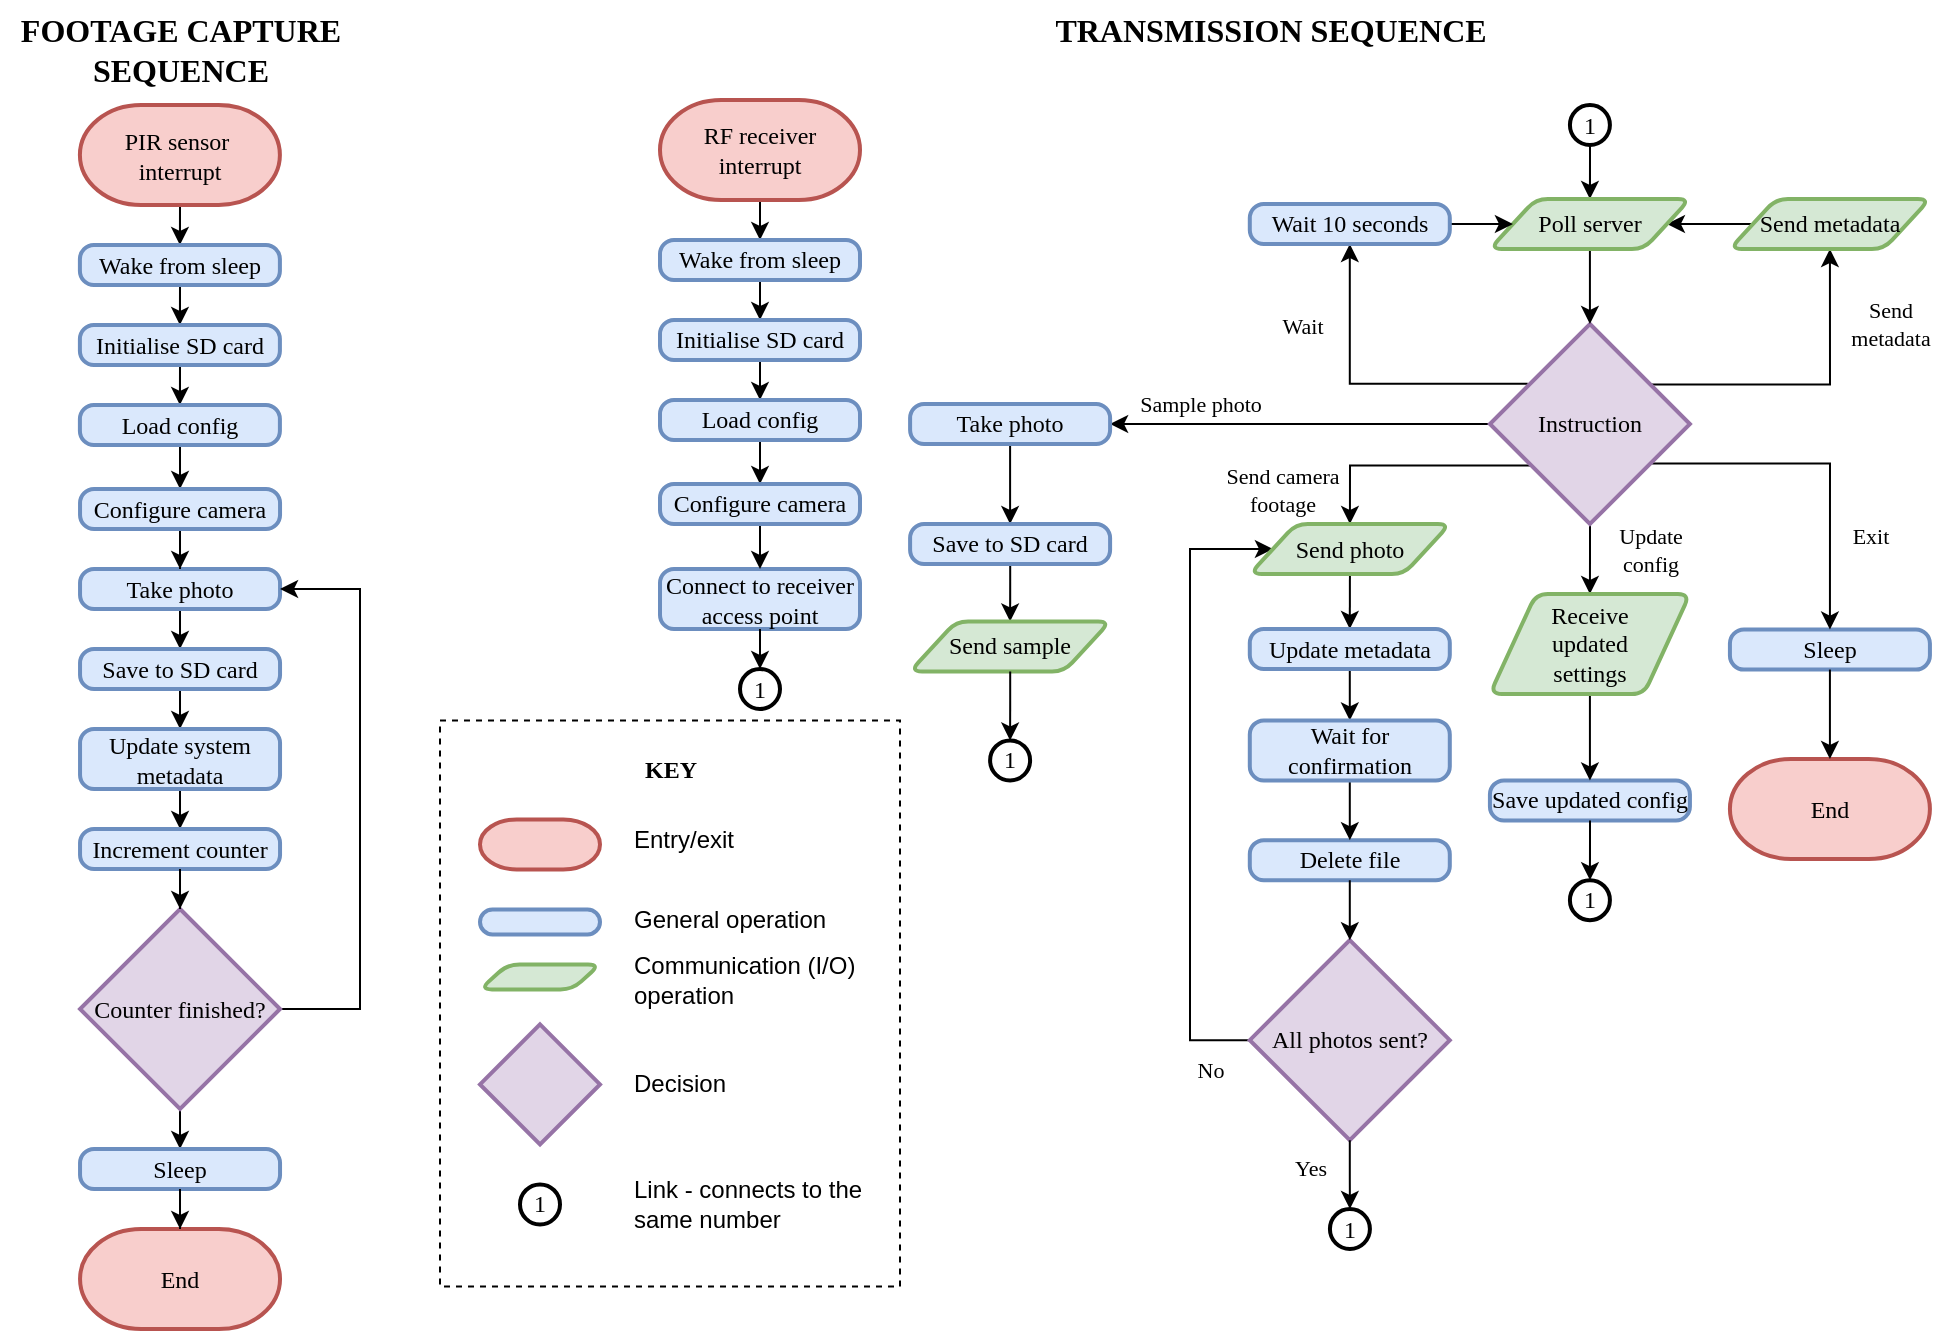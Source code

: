 <mxfile version="24.4.0" type="github">
  <diagram name="Page-1" id="edf60f1a-56cd-e834-aa8a-f176f3a09ee4">
    <mxGraphModel dx="1434" dy="792" grid="1" gridSize="10" guides="1" tooltips="1" connect="1" arrows="1" fold="1" page="1" pageScale="1" pageWidth="1100" pageHeight="850" background="none" math="0" shadow="0">
      <root>
        <mxCell id="0" />
        <mxCell id="1" parent="0" />
        <mxCell id="8wMr0uCC5O4KT8hbaWq0-14" style="edgeStyle=orthogonalEdgeStyle;rounded=0;orthogonalLoop=1;jettySize=auto;html=1;entryX=0.5;entryY=0;entryDx=0;entryDy=0;fontFamily=Times New Roman;" parent="1" source="5ZXFGwmUAfrGcH8a05qJ-14" target="5ZXFGwmUAfrGcH8a05qJ-30" edge="1">
          <mxGeometry relative="1" as="geometry" />
        </mxCell>
        <mxCell id="5ZXFGwmUAfrGcH8a05qJ-14" value="Take photo" style="rounded=1;whiteSpace=wrap;html=1;absoluteArcSize=1;arcSize=14;strokeWidth=2;fillColor=#dae8fc;strokeColor=#6c8ebf;fontFamily=Times New Roman;" parent="1" vertex="1">
          <mxGeometry x="50.02" y="284.5" width="100" height="20" as="geometry" />
        </mxCell>
        <mxCell id="8wMr0uCC5O4KT8hbaWq0-24" style="edgeStyle=orthogonalEdgeStyle;rounded=0;orthogonalLoop=1;jettySize=auto;html=1;entryX=0.5;entryY=0;entryDx=0;entryDy=0;fontFamily=Times New Roman;" parent="1" source="5ZXFGwmUAfrGcH8a05qJ-30" target="5ZXFGwmUAfrGcH8a05qJ-41" edge="1">
          <mxGeometry relative="1" as="geometry" />
        </mxCell>
        <mxCell id="5ZXFGwmUAfrGcH8a05qJ-30" value="Save to SD card" style="rounded=1;whiteSpace=wrap;html=1;absoluteArcSize=1;arcSize=14;strokeWidth=2;fillColor=#dae8fc;strokeColor=#6c8ebf;fontFamily=Times New Roman;" parent="1" vertex="1">
          <mxGeometry x="50.02" y="324.5" width="100" height="20" as="geometry" />
        </mxCell>
        <mxCell id="8wMr0uCC5O4KT8hbaWq0-25" style="edgeStyle=orthogonalEdgeStyle;rounded=0;orthogonalLoop=1;jettySize=auto;html=1;entryX=0.5;entryY=0;entryDx=0;entryDy=0;fontFamily=Times New Roman;" parent="1" source="5ZXFGwmUAfrGcH8a05qJ-41" target="8wMr0uCC5O4KT8hbaWq0-12" edge="1">
          <mxGeometry relative="1" as="geometry" />
        </mxCell>
        <mxCell id="5ZXFGwmUAfrGcH8a05qJ-41" value="Update system metadata" style="rounded=1;whiteSpace=wrap;html=1;absoluteArcSize=1;arcSize=14;strokeWidth=2;fillColor=#dae8fc;strokeColor=#6c8ebf;fontFamily=Times New Roman;" parent="1" vertex="1">
          <mxGeometry x="50.02" y="364.5" width="100" height="30" as="geometry" />
        </mxCell>
        <mxCell id="5ZXFGwmUAfrGcH8a05qJ-48" value="" style="edgeStyle=orthogonalEdgeStyle;rounded=0;orthogonalLoop=1;jettySize=auto;html=1;fontFamily=Times New Roman;entryX=0.5;entryY=0;entryDx=0;entryDy=0;" parent="1" source="5ZXFGwmUAfrGcH8a05qJ-46" target="8wMr0uCC5O4KT8hbaWq0-1" edge="1">
          <mxGeometry relative="1" as="geometry">
            <mxPoint x="99.95" y="117.5" as="targetPoint" />
          </mxGeometry>
        </mxCell>
        <mxCell id="5ZXFGwmUAfrGcH8a05qJ-46" value="&lt;div&gt;PIR sensor&amp;nbsp;&lt;/div&gt;&lt;div&gt;interrupt&lt;/div&gt;" style="strokeWidth=2;html=1;shape=mxgraph.flowchart.terminator;whiteSpace=wrap;fillColor=#f8cecc;strokeColor=#b85450;fontFamily=Times New Roman;" parent="1" vertex="1">
          <mxGeometry x="49.95" y="52.5" width="100" height="50" as="geometry" />
        </mxCell>
        <mxCell id="5ZXFGwmUAfrGcH8a05qJ-47" value="End" style="strokeWidth=2;html=1;shape=mxgraph.flowchart.terminator;whiteSpace=wrap;fillColor=#f8cecc;strokeColor=#b85450;fontFamily=Times New Roman;" parent="1" vertex="1">
          <mxGeometry x="50.02" y="614.5" width="100" height="50" as="geometry" />
        </mxCell>
        <mxCell id="8wMr0uCC5O4KT8hbaWq0-45" style="edgeStyle=orthogonalEdgeStyle;rounded=0;orthogonalLoop=1;jettySize=auto;html=1;entryX=0.5;entryY=0;entryDx=0;entryDy=0;fontFamily=Times New Roman;" parent="1" source="ysdGPth_6hGBKLoIkk0C-1" target="ysdGPth_6hGBKLoIkk0C-3" edge="1">
          <mxGeometry relative="1" as="geometry" />
        </mxCell>
        <mxCell id="ysdGPth_6hGBKLoIkk0C-1" value="RF receiver interrupt" style="strokeWidth=2;html=1;shape=mxgraph.flowchart.terminator;whiteSpace=wrap;fillColor=#f8cecc;strokeColor=#b85450;fontFamily=Times New Roman;" parent="1" vertex="1">
          <mxGeometry x="340" y="50" width="100" height="50" as="geometry" />
        </mxCell>
        <mxCell id="8wMr0uCC5O4KT8hbaWq0-30" style="edgeStyle=orthogonalEdgeStyle;rounded=0;orthogonalLoop=1;jettySize=auto;html=1;entryX=0.5;entryY=0;entryDx=0;entryDy=0;fontFamily=Times New Roman;" parent="1" source="ysdGPth_6hGBKLoIkk0C-3" target="8wMr0uCC5O4KT8hbaWq0-8" edge="1">
          <mxGeometry relative="1" as="geometry" />
        </mxCell>
        <mxCell id="ysdGPth_6hGBKLoIkk0C-3" value="Wake from sleep" style="rounded=1;whiteSpace=wrap;html=1;absoluteArcSize=1;arcSize=14;strokeWidth=2;fillColor=#dae8fc;strokeColor=#6c8ebf;fontFamily=Times New Roman;" parent="1" vertex="1">
          <mxGeometry x="340" y="120" width="100" height="20" as="geometry" />
        </mxCell>
        <mxCell id="ysdGPth_6hGBKLoIkk0C-7" value="Connect to receiver access point" style="rounded=1;whiteSpace=wrap;html=1;absoluteArcSize=1;arcSize=14;strokeWidth=2;fillColor=#dae8fc;strokeColor=#6c8ebf;fontFamily=Times New Roman;" parent="1" vertex="1">
          <mxGeometry x="340" y="284.5" width="100" height="30" as="geometry" />
        </mxCell>
        <mxCell id="ysdGPth_6hGBKLoIkk0C-10" value="End" style="strokeWidth=2;html=1;shape=mxgraph.flowchart.terminator;whiteSpace=wrap;fillColor=#f8cecc;strokeColor=#b85450;fontFamily=Times New Roman;" parent="1" vertex="1">
          <mxGeometry x="874.96" y="379.5" width="100" height="50" as="geometry" />
        </mxCell>
        <mxCell id="ysdGPth_6hGBKLoIkk0C-11" value="Sleep" style="rounded=1;whiteSpace=wrap;html=1;absoluteArcSize=1;arcSize=14;strokeWidth=2;fillColor=#dae8fc;strokeColor=#6c8ebf;fontFamily=Times New Roman;" parent="1" vertex="1">
          <mxGeometry x="874.96" y="314.79" width="100" height="20" as="geometry" />
        </mxCell>
        <mxCell id="ysdGPth_6hGBKLoIkk0C-45" style="edgeStyle=orthogonalEdgeStyle;rounded=0;orthogonalLoop=1;jettySize=auto;html=1;fontFamily=Times New Roman;entryX=1;entryY=0.5;entryDx=0;entryDy=0;exitX=0;exitY=0.5;exitDx=0;exitDy=0;" parent="1" source="8wMr0uCC5O4KT8hbaWq0-49" target="ysdGPth_6hGBKLoIkk0C-105" edge="1">
          <mxGeometry relative="1" as="geometry">
            <mxPoint x="804.99" y="84.5" as="targetPoint" />
            <mxPoint x="874.96" y="112.0" as="sourcePoint" />
          </mxGeometry>
        </mxCell>
        <mxCell id="ysdGPth_6hGBKLoIkk0C-50" style="edgeStyle=orthogonalEdgeStyle;rounded=0;orthogonalLoop=1;jettySize=auto;html=1;exitX=0.189;exitY=0.299;exitDx=0;exitDy=0;exitPerimeter=0;fontFamily=Times New Roman;entryX=0.5;entryY=1;entryDx=0;entryDy=0;" parent="1" source="ysdGPth_6hGBKLoIkk0C-46" target="8wMr0uCC5O4KT8hbaWq0-5" edge="1">
          <mxGeometry relative="1" as="geometry">
            <mxPoint x="604.99" y="154.5" as="targetPoint" />
            <Array as="points">
              <mxPoint x="684.99" y="191.5" />
            </Array>
          </mxGeometry>
        </mxCell>
        <mxCell id="ysdGPth_6hGBKLoIkk0C-52" value="Wait" style="edgeLabel;html=1;align=center;verticalAlign=middle;resizable=0;points=[];fontFamily=Times New Roman;" parent="ysdGPth_6hGBKLoIkk0C-50" vertex="1" connectable="0">
          <mxGeometry x="-0.052" y="1" relative="1" as="geometry">
            <mxPoint x="-38" y="-30" as="offset" />
          </mxGeometry>
        </mxCell>
        <mxCell id="ysdGPth_6hGBKLoIkk0C-59" style="edgeStyle=orthogonalEdgeStyle;rounded=0;orthogonalLoop=1;jettySize=auto;html=1;exitX=0.796;exitY=0.302;exitDx=0;exitDy=0;exitPerimeter=0;fontFamily=Times New Roman;entryX=0.5;entryY=1;entryDx=0;entryDy=0;" parent="1" source="ysdGPth_6hGBKLoIkk0C-46" target="8wMr0uCC5O4KT8hbaWq0-49" edge="1">
          <mxGeometry relative="1" as="geometry">
            <Array as="points">
              <mxPoint x="925" y="192" />
            </Array>
            <mxPoint x="925" y="150" as="targetPoint" />
          </mxGeometry>
        </mxCell>
        <mxCell id="ysdGPth_6hGBKLoIkk0C-60" value="Send&lt;br&gt;metadata" style="edgeLabel;html=1;align=center;verticalAlign=middle;resizable=0;points=[];fontFamily=Times New Roman;" parent="ysdGPth_6hGBKLoIkk0C-59" vertex="1" connectable="0">
          <mxGeometry x="-0.002" y="1" relative="1" as="geometry">
            <mxPoint x="41" y="-29" as="offset" />
          </mxGeometry>
        </mxCell>
        <mxCell id="ysdGPth_6hGBKLoIkk0C-70" style="edgeStyle=orthogonalEdgeStyle;rounded=0;orthogonalLoop=1;jettySize=auto;html=1;exitX=0.775;exitY=0.708;exitDx=0;exitDy=0;exitPerimeter=0;fontFamily=Times New Roman;entryX=0.5;entryY=0;entryDx=0;entryDy=0;" parent="1" source="ysdGPth_6hGBKLoIkk0C-46" target="ysdGPth_6hGBKLoIkk0C-106" edge="1">
          <mxGeometry relative="1" as="geometry">
            <mxPoint x="684.99" y="212.5" as="targetPoint" />
            <Array as="points">
              <mxPoint x="684.99" y="232.5" />
            </Array>
          </mxGeometry>
        </mxCell>
        <mxCell id="ysdGPth_6hGBKLoIkk0C-71" value="Send camera&lt;br&gt;footage" style="edgeLabel;html=1;align=center;verticalAlign=middle;resizable=0;points=[];fontFamily=Times New Roman;" parent="ysdGPth_6hGBKLoIkk0C-70" vertex="1" connectable="0">
          <mxGeometry x="0.41" y="-1" relative="1" as="geometry">
            <mxPoint x="-57" y="13" as="offset" />
          </mxGeometry>
        </mxCell>
        <mxCell id="ysdGPth_6hGBKLoIkk0C-92" style="edgeStyle=orthogonalEdgeStyle;rounded=0;orthogonalLoop=1;jettySize=auto;html=1;entryX=0.5;entryY=0;entryDx=0;entryDy=0;exitX=0.811;exitY=0.698;exitDx=0;exitDy=0;exitPerimeter=0;fontFamily=Times New Roman;" parent="1" source="ysdGPth_6hGBKLoIkk0C-46" target="ysdGPth_6hGBKLoIkk0C-11" edge="1">
          <mxGeometry relative="1" as="geometry">
            <Array as="points">
              <mxPoint x="924.96" y="232" />
            </Array>
          </mxGeometry>
        </mxCell>
        <mxCell id="ysdGPth_6hGBKLoIkk0C-93" value="Exit" style="edgeLabel;html=1;align=center;verticalAlign=middle;resizable=0;points=[];fontFamily=Times New Roman;" parent="ysdGPth_6hGBKLoIkk0C-92" vertex="1" connectable="0">
          <mxGeometry x="0.266" relative="1" as="geometry">
            <mxPoint x="20" y="16" as="offset" />
          </mxGeometry>
        </mxCell>
        <mxCell id="ysdGPth_6hGBKLoIkk0C-108" style="edgeStyle=orthogonalEdgeStyle;rounded=0;orthogonalLoop=1;jettySize=auto;html=1;entryX=0.5;entryY=0;entryDx=0;entryDy=0;fontFamily=Times New Roman;" parent="1" source="ysdGPth_6hGBKLoIkk0C-46" target="ysdGPth_6hGBKLoIkk0C-107" edge="1">
          <mxGeometry relative="1" as="geometry" />
        </mxCell>
        <mxCell id="ysdGPth_6hGBKLoIkk0C-110" value="&lt;div&gt;Update&lt;/div&gt;&lt;div&gt;config&lt;br&gt;&lt;/div&gt;" style="edgeLabel;html=1;align=center;verticalAlign=middle;resizable=0;points=[];fontFamily=Times New Roman;" parent="ysdGPth_6hGBKLoIkk0C-108" vertex="1" connectable="0">
          <mxGeometry x="-0.451" relative="1" as="geometry">
            <mxPoint x="30" as="offset" />
          </mxGeometry>
        </mxCell>
        <mxCell id="8wMr0uCC5O4KT8hbaWq0-41" style="edgeStyle=orthogonalEdgeStyle;rounded=0;orthogonalLoop=1;jettySize=auto;html=1;entryX=1;entryY=0.5;entryDx=0;entryDy=0;fontFamily=Times New Roman;" parent="1" source="ysdGPth_6hGBKLoIkk0C-46" target="8wMr0uCC5O4KT8hbaWq0-35" edge="1">
          <mxGeometry relative="1" as="geometry" />
        </mxCell>
        <mxCell id="8wMr0uCC5O4KT8hbaWq0-48" value="Sample photo" style="edgeLabel;html=1;align=center;verticalAlign=middle;resizable=0;points=[];fontFamily=Times New Roman;" parent="8wMr0uCC5O4KT8hbaWq0-41" vertex="1" connectable="0">
          <mxGeometry x="0.305" y="2" relative="1" as="geometry">
            <mxPoint x="-21" y="-12" as="offset" />
          </mxGeometry>
        </mxCell>
        <mxCell id="ysdGPth_6hGBKLoIkk0C-46" value="Instruction" style="strokeWidth=2;html=1;shape=mxgraph.flowchart.decision;whiteSpace=wrap;fontFamily=Times New Roman;fillColor=#e1d5e7;strokeColor=#9673a6;" parent="1" vertex="1">
          <mxGeometry x="754.96" y="162" width="100" height="100" as="geometry" />
        </mxCell>
        <mxCell id="ysdGPth_6hGBKLoIkk0C-49" value="Save updated config" style="rounded=1;whiteSpace=wrap;html=1;absoluteArcSize=1;arcSize=14;strokeWidth=2;fillColor=#dae8fc;strokeColor=#6c8ebf;fontFamily=Times New Roman;" parent="1" vertex="1">
          <mxGeometry x="754.96" y="390.21" width="100" height="20" as="geometry" />
        </mxCell>
        <mxCell id="ysdGPth_6hGBKLoIkk0C-58" style="edgeStyle=orthogonalEdgeStyle;rounded=0;orthogonalLoop=1;jettySize=auto;html=1;entryX=0.5;entryY=0;entryDx=0;entryDy=0;entryPerimeter=0;fontFamily=Times New Roman;exitX=0.5;exitY=1;exitDx=0;exitDy=0;" parent="1" source="ysdGPth_6hGBKLoIkk0C-105" target="ysdGPth_6hGBKLoIkk0C-46" edge="1">
          <mxGeometry relative="1" as="geometry">
            <mxPoint x="804.99" y="139.5" as="sourcePoint" />
          </mxGeometry>
        </mxCell>
        <mxCell id="ysdGPth_6hGBKLoIkk0C-67" style="edgeStyle=orthogonalEdgeStyle;rounded=0;orthogonalLoop=1;jettySize=auto;html=1;entryX=0.5;entryY=0;entryDx=0;entryDy=0;fontFamily=Times New Roman;exitX=0.5;exitY=1;exitDx=0;exitDy=0;" parent="1" source="ysdGPth_6hGBKLoIkk0C-106" target="ysdGPth_6hGBKLoIkk0C-63" edge="1">
          <mxGeometry relative="1" as="geometry">
            <mxPoint x="724.99" y="294.5" as="sourcePoint" />
          </mxGeometry>
        </mxCell>
        <mxCell id="ysdGPth_6hGBKLoIkk0C-65" style="edgeStyle=orthogonalEdgeStyle;rounded=0;orthogonalLoop=1;jettySize=auto;html=1;exitX=0;exitY=0.5;exitDx=0;exitDy=0;exitPerimeter=0;fontFamily=Times New Roman;entryX=0;entryY=0.5;entryDx=0;entryDy=0;" parent="1" source="ysdGPth_6hGBKLoIkk0C-62" target="ysdGPth_6hGBKLoIkk0C-106" edge="1">
          <mxGeometry relative="1" as="geometry">
            <mxPoint x="614.99" y="274.5" as="targetPoint" />
            <Array as="points">
              <mxPoint x="604.99" y="520.5" />
              <mxPoint x="604.99" y="274.5" />
            </Array>
          </mxGeometry>
        </mxCell>
        <mxCell id="ysdGPth_6hGBKLoIkk0C-66" value="No" style="edgeLabel;html=1;align=center;verticalAlign=middle;resizable=0;points=[];fontFamily=Times New Roman;" parent="ysdGPth_6hGBKLoIkk0C-65" vertex="1" connectable="0">
          <mxGeometry x="-0.428" y="-3" relative="1" as="geometry">
            <mxPoint x="7" y="75" as="offset" />
          </mxGeometry>
        </mxCell>
        <mxCell id="ysdGPth_6hGBKLoIkk0C-62" value="All photos sent?" style="strokeWidth=2;html=1;shape=mxgraph.flowchart.decision;whiteSpace=wrap;fontFamily=Times New Roman;fillColor=#e1d5e7;strokeColor=#9673a6;" parent="1" vertex="1">
          <mxGeometry x="634.9" y="470.07" width="100" height="100" as="geometry" />
        </mxCell>
        <mxCell id="ysdGPth_6hGBKLoIkk0C-84" style="edgeStyle=orthogonalEdgeStyle;rounded=0;orthogonalLoop=1;jettySize=auto;html=1;entryX=0.5;entryY=0;entryDx=0;entryDy=0;fontFamily=Times New Roman;" parent="1" source="ysdGPth_6hGBKLoIkk0C-63" target="ysdGPth_6hGBKLoIkk0C-83" edge="1">
          <mxGeometry relative="1" as="geometry" />
        </mxCell>
        <mxCell id="ysdGPth_6hGBKLoIkk0C-63" value="Update metadata" style="rounded=1;whiteSpace=wrap;html=1;absoluteArcSize=1;arcSize=14;strokeWidth=2;fillColor=#dae8fc;strokeColor=#6c8ebf;fontFamily=Times New Roman;" parent="1" vertex="1">
          <mxGeometry x="634.9" y="314.5" width="100" height="20" as="geometry" />
        </mxCell>
        <mxCell id="ysdGPth_6hGBKLoIkk0C-64" value="Delete file" style="rounded=1;whiteSpace=wrap;html=1;absoluteArcSize=1;arcSize=14;strokeWidth=2;fillColor=#dae8fc;strokeColor=#6c8ebf;fontFamily=Times New Roman;" parent="1" vertex="1">
          <mxGeometry x="634.9" y="420.07" width="100" height="20" as="geometry" />
        </mxCell>
        <mxCell id="ysdGPth_6hGBKLoIkk0C-69" style="edgeStyle=orthogonalEdgeStyle;rounded=0;orthogonalLoop=1;jettySize=auto;html=1;entryX=0.5;entryY=0;entryDx=0;entryDy=0;entryPerimeter=0;fontFamily=Times New Roman;" parent="1" source="ysdGPth_6hGBKLoIkk0C-64" target="ysdGPth_6hGBKLoIkk0C-62" edge="1">
          <mxGeometry relative="1" as="geometry" />
        </mxCell>
        <mxCell id="ysdGPth_6hGBKLoIkk0C-74" value="1" style="strokeWidth=2;html=1;shape=mxgraph.flowchart.start_2;whiteSpace=wrap;fontFamily=Times New Roman;" parent="1" vertex="1">
          <mxGeometry x="674.96" y="604.5" width="20" height="20" as="geometry" />
        </mxCell>
        <mxCell id="ysdGPth_6hGBKLoIkk0C-81" style="edgeStyle=orthogonalEdgeStyle;rounded=0;orthogonalLoop=1;jettySize=auto;html=1;entryX=0.5;entryY=0;entryDx=0;entryDy=0;entryPerimeter=0;fontFamily=Times New Roman;" parent="1" source="ysdGPth_6hGBKLoIkk0C-62" target="ysdGPth_6hGBKLoIkk0C-74" edge="1">
          <mxGeometry relative="1" as="geometry" />
        </mxCell>
        <mxCell id="ysdGPth_6hGBKLoIkk0C-86" value="Yes" style="edgeLabel;html=1;align=center;verticalAlign=middle;resizable=0;points=[];fontFamily=Times New Roman;" parent="ysdGPth_6hGBKLoIkk0C-81" vertex="1" connectable="0">
          <mxGeometry x="-0.335" relative="1" as="geometry">
            <mxPoint x="-20" y="2" as="offset" />
          </mxGeometry>
        </mxCell>
        <mxCell id="ysdGPth_6hGBKLoIkk0C-85" style="edgeStyle=orthogonalEdgeStyle;rounded=0;orthogonalLoop=1;jettySize=auto;html=1;entryX=0.5;entryY=0;entryDx=0;entryDy=0;fontFamily=Times New Roman;" parent="1" source="ysdGPth_6hGBKLoIkk0C-83" target="ysdGPth_6hGBKLoIkk0C-64" edge="1">
          <mxGeometry relative="1" as="geometry" />
        </mxCell>
        <mxCell id="ysdGPth_6hGBKLoIkk0C-83" value="Wait for confirmation" style="rounded=1;whiteSpace=wrap;html=1;absoluteArcSize=1;arcSize=14;strokeWidth=2;fillColor=#dae8fc;strokeColor=#6c8ebf;fontFamily=Times New Roman;" parent="1" vertex="1">
          <mxGeometry x="634.9" y="360.21" width="100" height="30" as="geometry" />
        </mxCell>
        <mxCell id="ysdGPth_6hGBKLoIkk0C-87" value="1" style="strokeWidth=2;html=1;shape=mxgraph.flowchart.start_2;whiteSpace=wrap;fontFamily=Times New Roman;" parent="1" vertex="1">
          <mxGeometry x="794.96" y="440.07" width="20" height="20" as="geometry" />
        </mxCell>
        <mxCell id="ysdGPth_6hGBKLoIkk0C-88" style="edgeStyle=orthogonalEdgeStyle;rounded=0;orthogonalLoop=1;jettySize=auto;html=1;entryX=0.5;entryY=0;entryDx=0;entryDy=0;entryPerimeter=0;fontFamily=Times New Roman;" parent="1" source="ysdGPth_6hGBKLoIkk0C-49" target="ysdGPth_6hGBKLoIkk0C-87" edge="1">
          <mxGeometry relative="1" as="geometry" />
        </mxCell>
        <mxCell id="8wMr0uCC5O4KT8hbaWq0-40" style="edgeStyle=orthogonalEdgeStyle;rounded=0;orthogonalLoop=1;jettySize=auto;html=1;entryX=0.5;entryY=0;entryDx=0;entryDy=0;fontFamily=Times New Roman;" parent="1" source="ysdGPth_6hGBKLoIkk0C-97" target="ysdGPth_6hGBKLoIkk0C-105" edge="1">
          <mxGeometry relative="1" as="geometry" />
        </mxCell>
        <mxCell id="ysdGPth_6hGBKLoIkk0C-97" value="1" style="strokeWidth=2;html=1;shape=mxgraph.flowchart.start_2;whiteSpace=wrap;fontFamily=Times New Roman;" parent="1" vertex="1">
          <mxGeometry x="794.96" y="52.5" width="20" height="20" as="geometry" />
        </mxCell>
        <mxCell id="ysdGPth_6hGBKLoIkk0C-100" style="edgeStyle=orthogonalEdgeStyle;rounded=0;orthogonalLoop=1;jettySize=auto;html=1;entryX=0.5;entryY=0;entryDx=0;entryDy=0;entryPerimeter=0;fontFamily=Times New Roman;" parent="1" source="ysdGPth_6hGBKLoIkk0C-11" target="ysdGPth_6hGBKLoIkk0C-10" edge="1">
          <mxGeometry relative="1" as="geometry" />
        </mxCell>
        <mxCell id="ysdGPth_6hGBKLoIkk0C-103" value="&lt;font style=&quot;font-size: 16px;&quot;&gt;&lt;b&gt;FOOTAGE CAPTURE&lt;br&gt;SEQUENCE&lt;/b&gt;&lt;/font&gt;" style="text;html=1;align=center;verticalAlign=middle;resizable=0;points=[];autosize=1;strokeColor=none;fillColor=none;fontFamily=Times New Roman;" parent="1" vertex="1">
          <mxGeometry x="10" width="180" height="50" as="geometry" />
        </mxCell>
        <mxCell id="ysdGPth_6hGBKLoIkk0C-104" value="&lt;font style=&quot;font-size: 16px;&quot;&gt;&lt;b&gt;TRANSMISSION SEQUENCE&lt;/b&gt;&lt;/font&gt;&lt;font style=&quot;font-size: 16px;&quot;&gt;&lt;b&gt;&lt;br&gt;&lt;/b&gt;&lt;/font&gt;" style="text;html=1;align=center;verticalAlign=middle;resizable=0;points=[];autosize=1;strokeColor=none;fillColor=none;fontFamily=Times New Roman;" parent="1" vertex="1">
          <mxGeometry x="525.05" width="240" height="30" as="geometry" />
        </mxCell>
        <mxCell id="ysdGPth_6hGBKLoIkk0C-105" value="&lt;div&gt;Poll server&lt;br&gt;&lt;/div&gt;" style="shape=parallelogram;html=1;strokeWidth=2;perimeter=parallelogramPerimeter;whiteSpace=wrap;rounded=1;arcSize=12;size=0.23;fillColor=#d5e8d4;strokeColor=#82b366;fontFamily=Times New Roman;" parent="1" vertex="1">
          <mxGeometry x="754.96" y="99.5" width="100" height="25" as="geometry" />
        </mxCell>
        <mxCell id="ysdGPth_6hGBKLoIkk0C-106" value="Send photo" style="shape=parallelogram;html=1;strokeWidth=2;perimeter=parallelogramPerimeter;whiteSpace=wrap;rounded=1;arcSize=12;size=0.23;fillColor=#d5e8d4;strokeColor=#82b366;fontFamily=Times New Roman;" parent="1" vertex="1">
          <mxGeometry x="634.96" y="262" width="100" height="25" as="geometry" />
        </mxCell>
        <mxCell id="8wMr0uCC5O4KT8hbaWq0-3" style="edgeStyle=orthogonalEdgeStyle;rounded=0;orthogonalLoop=1;jettySize=auto;html=1;entryX=0.5;entryY=0;entryDx=0;entryDy=0;fontFamily=Times New Roman;" parent="1" source="ysdGPth_6hGBKLoIkk0C-107" target="ysdGPth_6hGBKLoIkk0C-49" edge="1">
          <mxGeometry relative="1" as="geometry" />
        </mxCell>
        <mxCell id="ysdGPth_6hGBKLoIkk0C-107" value="&lt;div&gt;Receive &lt;br&gt;&lt;/div&gt;&lt;div&gt;updated&lt;/div&gt;&lt;div&gt;settings&lt;br&gt;&lt;/div&gt;" style="shape=parallelogram;html=1;strokeWidth=2;perimeter=parallelogramPerimeter;whiteSpace=wrap;rounded=1;arcSize=12;size=0.23;fillColor=#d5e8d4;strokeColor=#82b366;fontFamily=Times New Roman;" parent="1" vertex="1">
          <mxGeometry x="754.96" y="297" width="100" height="50" as="geometry" />
        </mxCell>
        <mxCell id="8wMr0uCC5O4KT8hbaWq0-19" style="edgeStyle=orthogonalEdgeStyle;rounded=0;orthogonalLoop=1;jettySize=auto;html=1;entryX=0.5;entryY=0;entryDx=0;entryDy=0;fontFamily=Times New Roman;" parent="1" source="8wMr0uCC5O4KT8hbaWq0-1" target="8wMr0uCC5O4KT8hbaWq0-2" edge="1">
          <mxGeometry relative="1" as="geometry" />
        </mxCell>
        <mxCell id="8wMr0uCC5O4KT8hbaWq0-1" value="Wake from sleep" style="rounded=1;whiteSpace=wrap;html=1;absoluteArcSize=1;arcSize=14;strokeWidth=2;fillColor=#dae8fc;strokeColor=#6c8ebf;fontFamily=Times New Roman;" parent="1" vertex="1">
          <mxGeometry x="49.95" y="122.5" width="100" height="20" as="geometry" />
        </mxCell>
        <mxCell id="8wMr0uCC5O4KT8hbaWq0-20" style="edgeStyle=orthogonalEdgeStyle;rounded=0;orthogonalLoop=1;jettySize=auto;html=1;entryX=0.5;entryY=0;entryDx=0;entryDy=0;fontFamily=Times New Roman;" parent="1" source="8wMr0uCC5O4KT8hbaWq0-2" target="8wMr0uCC5O4KT8hbaWq0-13" edge="1">
          <mxGeometry relative="1" as="geometry" />
        </mxCell>
        <mxCell id="8wMr0uCC5O4KT8hbaWq0-2" value="Initialise SD card" style="rounded=1;whiteSpace=wrap;html=1;absoluteArcSize=1;arcSize=14;strokeWidth=2;fillColor=#dae8fc;strokeColor=#6c8ebf;fontFamily=Times New Roman;" parent="1" vertex="1">
          <mxGeometry x="49.95" y="162.5" width="100" height="20" as="geometry" />
        </mxCell>
        <mxCell id="8wMr0uCC5O4KT8hbaWq0-7" style="edgeStyle=orthogonalEdgeStyle;rounded=0;orthogonalLoop=1;jettySize=auto;html=1;entryX=0;entryY=0.5;entryDx=0;entryDy=0;fontFamily=Times New Roman;" parent="1" source="8wMr0uCC5O4KT8hbaWq0-5" target="ysdGPth_6hGBKLoIkk0C-105" edge="1">
          <mxGeometry relative="1" as="geometry" />
        </mxCell>
        <mxCell id="8wMr0uCC5O4KT8hbaWq0-5" value="Wait 10 seconds" style="rounded=1;whiteSpace=wrap;html=1;absoluteArcSize=1;arcSize=14;strokeWidth=2;fillColor=#dae8fc;strokeColor=#6c8ebf;fontFamily=Times New Roman;" parent="1" vertex="1">
          <mxGeometry x="634.9" y="102.0" width="100" height="20" as="geometry" />
        </mxCell>
        <mxCell id="8wMr0uCC5O4KT8hbaWq0-31" style="edgeStyle=orthogonalEdgeStyle;rounded=0;orthogonalLoop=1;jettySize=auto;html=1;entryX=0.5;entryY=0;entryDx=0;entryDy=0;fontFamily=Times New Roman;" parent="1" source="8wMr0uCC5O4KT8hbaWq0-8" target="8wMr0uCC5O4KT8hbaWq0-10" edge="1">
          <mxGeometry relative="1" as="geometry" />
        </mxCell>
        <mxCell id="8wMr0uCC5O4KT8hbaWq0-8" value="Initialise SD card" style="rounded=1;whiteSpace=wrap;html=1;absoluteArcSize=1;arcSize=14;strokeWidth=2;fillColor=#dae8fc;strokeColor=#6c8ebf;fontFamily=Times New Roman;" parent="1" vertex="1">
          <mxGeometry x="340" y="160" width="100" height="20" as="geometry" />
        </mxCell>
        <mxCell id="8wMr0uCC5O4KT8hbaWq0-68" style="edgeStyle=orthogonalEdgeStyle;rounded=0;orthogonalLoop=1;jettySize=auto;html=1;entryX=0.5;entryY=0;entryDx=0;entryDy=0;" parent="1" source="8wMr0uCC5O4KT8hbaWq0-10" target="8wMr0uCC5O4KT8hbaWq0-67" edge="1">
          <mxGeometry relative="1" as="geometry" />
        </mxCell>
        <mxCell id="8wMr0uCC5O4KT8hbaWq0-10" value="Load config" style="rounded=1;whiteSpace=wrap;html=1;absoluteArcSize=1;arcSize=14;strokeWidth=2;fillColor=#dae8fc;strokeColor=#6c8ebf;fontFamily=Times New Roman;" parent="1" vertex="1">
          <mxGeometry x="340" y="200" width="100" height="20" as="geometry" />
        </mxCell>
        <mxCell id="8wMr0uCC5O4KT8hbaWq0-18" style="edgeStyle=orthogonalEdgeStyle;rounded=0;orthogonalLoop=1;jettySize=auto;html=1;entryX=1;entryY=0.5;entryDx=0;entryDy=0;fontFamily=Times New Roman;" parent="1" source="8wMr0uCC5O4KT8hbaWq0-11" target="5ZXFGwmUAfrGcH8a05qJ-14" edge="1">
          <mxGeometry relative="1" as="geometry">
            <Array as="points">
              <mxPoint x="190.02" y="504.5" />
              <mxPoint x="190.02" y="294.5" />
            </Array>
          </mxGeometry>
        </mxCell>
        <mxCell id="8wMr0uCC5O4KT8hbaWq0-27" style="edgeStyle=orthogonalEdgeStyle;rounded=0;orthogonalLoop=1;jettySize=auto;html=1;entryX=0.5;entryY=0;entryDx=0;entryDy=0;fontFamily=Times New Roman;" parent="1" source="8wMr0uCC5O4KT8hbaWq0-11" target="8wMr0uCC5O4KT8hbaWq0-26" edge="1">
          <mxGeometry relative="1" as="geometry" />
        </mxCell>
        <mxCell id="8wMr0uCC5O4KT8hbaWq0-11" value="Counter finished?" style="strokeWidth=2;html=1;shape=mxgraph.flowchart.decision;whiteSpace=wrap;fontFamily=Times New Roman;fillColor=#e1d5e7;strokeColor=#9673a6;" parent="1" vertex="1">
          <mxGeometry x="50.02" y="454.5" width="100" height="100" as="geometry" />
        </mxCell>
        <mxCell id="8wMr0uCC5O4KT8hbaWq0-12" value="Increment counter" style="rounded=1;whiteSpace=wrap;html=1;absoluteArcSize=1;arcSize=14;strokeWidth=2;fillColor=#dae8fc;strokeColor=#6c8ebf;fontFamily=Times New Roman;" parent="1" vertex="1">
          <mxGeometry x="50.02" y="414.5" width="100" height="20" as="geometry" />
        </mxCell>
        <mxCell id="8wMr0uCC5O4KT8hbaWq0-65" style="edgeStyle=orthogonalEdgeStyle;rounded=0;orthogonalLoop=1;jettySize=auto;html=1;entryX=0.5;entryY=0;entryDx=0;entryDy=0;" parent="1" source="8wMr0uCC5O4KT8hbaWq0-13" target="8wMr0uCC5O4KT8hbaWq0-64" edge="1">
          <mxGeometry relative="1" as="geometry" />
        </mxCell>
        <mxCell id="8wMr0uCC5O4KT8hbaWq0-13" value="Load config" style="rounded=1;whiteSpace=wrap;html=1;absoluteArcSize=1;arcSize=14;strokeWidth=2;fillColor=#dae8fc;strokeColor=#6c8ebf;fontFamily=Times New Roman;" parent="1" vertex="1">
          <mxGeometry x="49.95" y="202.5" width="100" height="20" as="geometry" />
        </mxCell>
        <mxCell id="8wMr0uCC5O4KT8hbaWq0-16" style="edgeStyle=orthogonalEdgeStyle;rounded=0;orthogonalLoop=1;jettySize=auto;html=1;entryX=0.5;entryY=0;entryDx=0;entryDy=0;entryPerimeter=0;fontFamily=Times New Roman;" parent="1" source="8wMr0uCC5O4KT8hbaWq0-12" target="8wMr0uCC5O4KT8hbaWq0-11" edge="1">
          <mxGeometry relative="1" as="geometry" />
        </mxCell>
        <mxCell id="8wMr0uCC5O4KT8hbaWq0-26" value="Sleep" style="rounded=1;whiteSpace=wrap;html=1;absoluteArcSize=1;arcSize=14;strokeWidth=2;fillColor=#dae8fc;strokeColor=#6c8ebf;fontFamily=Times New Roman;" parent="1" vertex="1">
          <mxGeometry x="50.02" y="574.5" width="100" height="20" as="geometry" />
        </mxCell>
        <mxCell id="8wMr0uCC5O4KT8hbaWq0-28" style="edgeStyle=orthogonalEdgeStyle;rounded=0;orthogonalLoop=1;jettySize=auto;html=1;entryX=0.5;entryY=0;entryDx=0;entryDy=0;entryPerimeter=0;fontFamily=Times New Roman;" parent="1" source="8wMr0uCC5O4KT8hbaWq0-26" target="5ZXFGwmUAfrGcH8a05qJ-47" edge="1">
          <mxGeometry relative="1" as="geometry" />
        </mxCell>
        <mxCell id="8wMr0uCC5O4KT8hbaWq0-42" style="edgeStyle=orthogonalEdgeStyle;rounded=0;orthogonalLoop=1;jettySize=auto;html=1;entryX=0.5;entryY=0;entryDx=0;entryDy=0;fontFamily=Times New Roman;" parent="1" source="8wMr0uCC5O4KT8hbaWq0-35" target="8wMr0uCC5O4KT8hbaWq0-36" edge="1">
          <mxGeometry relative="1" as="geometry" />
        </mxCell>
        <mxCell id="8wMr0uCC5O4KT8hbaWq0-35" value="Take photo" style="rounded=1;whiteSpace=wrap;html=1;absoluteArcSize=1;arcSize=14;strokeWidth=2;fillColor=#dae8fc;strokeColor=#6c8ebf;fontFamily=Times New Roman;" parent="1" vertex="1">
          <mxGeometry x="465.05" y="202" width="100" height="20" as="geometry" />
        </mxCell>
        <mxCell id="8wMr0uCC5O4KT8hbaWq0-43" style="edgeStyle=orthogonalEdgeStyle;rounded=0;orthogonalLoop=1;jettySize=auto;html=1;entryX=0.5;entryY=0;entryDx=0;entryDy=0;fontFamily=Times New Roman;" parent="1" source="8wMr0uCC5O4KT8hbaWq0-36" target="8wMr0uCC5O4KT8hbaWq0-37" edge="1">
          <mxGeometry relative="1" as="geometry" />
        </mxCell>
        <mxCell id="8wMr0uCC5O4KT8hbaWq0-36" value="Save to SD card" style="rounded=1;whiteSpace=wrap;html=1;absoluteArcSize=1;arcSize=14;strokeWidth=2;fillColor=#dae8fc;strokeColor=#6c8ebf;fontFamily=Times New Roman;" parent="1" vertex="1">
          <mxGeometry x="465.05" y="262" width="100" height="20" as="geometry" />
        </mxCell>
        <mxCell id="8wMr0uCC5O4KT8hbaWq0-37" value="Send sample" style="shape=parallelogram;html=1;strokeWidth=2;perimeter=parallelogramPerimeter;whiteSpace=wrap;rounded=1;arcSize=12;size=0.23;fillColor=#d5e8d4;strokeColor=#82b366;fontFamily=Times New Roman;" parent="1" vertex="1">
          <mxGeometry x="465.05" y="310.75" width="100" height="25" as="geometry" />
        </mxCell>
        <mxCell id="8wMr0uCC5O4KT8hbaWq0-38" value="1" style="strokeWidth=2;html=1;shape=mxgraph.flowchart.start_2;whiteSpace=wrap;fontFamily=Times New Roman;" parent="1" vertex="1">
          <mxGeometry x="505.05" y="370.21" width="20" height="20" as="geometry" />
        </mxCell>
        <mxCell id="8wMr0uCC5O4KT8hbaWq0-44" style="edgeStyle=orthogonalEdgeStyle;rounded=0;orthogonalLoop=1;jettySize=auto;html=1;entryX=0.5;entryY=0;entryDx=0;entryDy=0;entryPerimeter=0;fontFamily=Times New Roman;" parent="1" source="8wMr0uCC5O4KT8hbaWq0-37" target="8wMr0uCC5O4KT8hbaWq0-38" edge="1">
          <mxGeometry relative="1" as="geometry" />
        </mxCell>
        <mxCell id="8wMr0uCC5O4KT8hbaWq0-46" value="1" style="strokeWidth=2;html=1;shape=mxgraph.flowchart.start_2;whiteSpace=wrap;fontFamily=Times New Roman;" parent="1" vertex="1">
          <mxGeometry x="380.0" y="334.5" width="20" height="20" as="geometry" />
        </mxCell>
        <mxCell id="8wMr0uCC5O4KT8hbaWq0-49" value="Send metadata" style="shape=parallelogram;html=1;strokeWidth=2;perimeter=parallelogramPerimeter;whiteSpace=wrap;rounded=1;arcSize=12;size=0.23;fillColor=#d5e8d4;strokeColor=#82b366;fontFamily=Times New Roman;" parent="1" vertex="1">
          <mxGeometry x="874.96" y="99.5" width="100" height="25" as="geometry" />
        </mxCell>
        <mxCell id="8wMr0uCC5O4KT8hbaWq0-63" value="" style="group" parent="1" vertex="1" connectable="0">
          <mxGeometry x="230" y="360.21" width="230" height="283.0" as="geometry" />
        </mxCell>
        <mxCell id="8wMr0uCC5O4KT8hbaWq0-60" value="" style="rounded=0;whiteSpace=wrap;html=1;dashed=1;" parent="8wMr0uCC5O4KT8hbaWq0-63" vertex="1">
          <mxGeometry width="230" height="283" as="geometry" />
        </mxCell>
        <mxCell id="8wMr0uCC5O4KT8hbaWq0-51" value="&lt;b&gt;KEY&lt;/b&gt;" style="text;html=1;align=center;verticalAlign=middle;resizable=0;points=[];autosize=1;strokeColor=none;fillColor=none;fontFamily=Times New Roman;" parent="8wMr0uCC5O4KT8hbaWq0-63" vertex="1">
          <mxGeometry x="90.0" y="9.5" width="50" height="30" as="geometry" />
        </mxCell>
        <mxCell id="8wMr0uCC5O4KT8hbaWq0-52" value="" style="strokeWidth=2;html=1;shape=mxgraph.flowchart.terminator;whiteSpace=wrap;fillColor=#f8cecc;strokeColor=#b85450;fontFamily=Times New Roman;" parent="8wMr0uCC5O4KT8hbaWq0-63" vertex="1">
          <mxGeometry x="20" y="49.5" width="60" height="25" as="geometry" />
        </mxCell>
        <mxCell id="8wMr0uCC5O4KT8hbaWq0-53" value="" style="rounded=1;whiteSpace=wrap;html=1;absoluteArcSize=1;arcSize=14;strokeWidth=2;fillColor=#dae8fc;strokeColor=#6c8ebf;fontFamily=Times New Roman;" parent="8wMr0uCC5O4KT8hbaWq0-63" vertex="1">
          <mxGeometry x="20" y="94.5" width="60" height="12.5" as="geometry" />
        </mxCell>
        <mxCell id="8wMr0uCC5O4KT8hbaWq0-54" value="" style="shape=parallelogram;html=1;strokeWidth=2;perimeter=parallelogramPerimeter;whiteSpace=wrap;rounded=1;arcSize=12;size=0.23;fillColor=#d5e8d4;strokeColor=#82b366;fontFamily=Times New Roman;" parent="8wMr0uCC5O4KT8hbaWq0-63" vertex="1">
          <mxGeometry x="20" y="122" width="60" height="12.5" as="geometry" />
        </mxCell>
        <mxCell id="8wMr0uCC5O4KT8hbaWq0-55" value="" style="strokeWidth=2;html=1;shape=mxgraph.flowchart.decision;whiteSpace=wrap;fontFamily=Times New Roman;fillColor=#e1d5e7;strokeColor=#9673a6;" parent="8wMr0uCC5O4KT8hbaWq0-63" vertex="1">
          <mxGeometry x="20" y="152.0" width="60" height="60" as="geometry" />
        </mxCell>
        <mxCell id="8wMr0uCC5O4KT8hbaWq0-56" value="Entry/exit" style="text;html=1;align=left;verticalAlign=middle;whiteSpace=wrap;rounded=0;" parent="8wMr0uCC5O4KT8hbaWq0-63" vertex="1">
          <mxGeometry x="95" y="44.5" width="60" height="30" as="geometry" />
        </mxCell>
        <mxCell id="8wMr0uCC5O4KT8hbaWq0-57" value="General operation" style="text;html=1;align=left;verticalAlign=middle;whiteSpace=wrap;rounded=0;" parent="8wMr0uCC5O4KT8hbaWq0-63" vertex="1">
          <mxGeometry x="95" y="84.5" width="110" height="30" as="geometry" />
        </mxCell>
        <mxCell id="8wMr0uCC5O4KT8hbaWq0-58" value="Communication (I/O) operation" style="text;html=1;align=left;verticalAlign=middle;whiteSpace=wrap;rounded=0;" parent="8wMr0uCC5O4KT8hbaWq0-63" vertex="1">
          <mxGeometry x="95" y="114.5" width="130" height="30" as="geometry" />
        </mxCell>
        <mxCell id="8wMr0uCC5O4KT8hbaWq0-59" value="Decision" style="text;html=1;align=left;verticalAlign=middle;whiteSpace=wrap;rounded=0;" parent="8wMr0uCC5O4KT8hbaWq0-63" vertex="1">
          <mxGeometry x="95" y="166.5" width="130" height="30" as="geometry" />
        </mxCell>
        <mxCell id="8wMr0uCC5O4KT8hbaWq0-61" value="1" style="strokeWidth=2;html=1;shape=mxgraph.flowchart.start_2;whiteSpace=wrap;fontFamily=Times New Roman;" parent="8wMr0uCC5O4KT8hbaWq0-63" vertex="1">
          <mxGeometry x="40.0" y="232.0" width="20" height="20" as="geometry" />
        </mxCell>
        <mxCell id="8wMr0uCC5O4KT8hbaWq0-62" value="Link - connects to the same number" style="text;html=1;align=left;verticalAlign=middle;whiteSpace=wrap;rounded=0;" parent="8wMr0uCC5O4KT8hbaWq0-63" vertex="1">
          <mxGeometry x="95" y="227.0" width="130" height="30" as="geometry" />
        </mxCell>
        <mxCell id="8wMr0uCC5O4KT8hbaWq0-66" style="edgeStyle=orthogonalEdgeStyle;rounded=0;orthogonalLoop=1;jettySize=auto;html=1;entryX=0.5;entryY=0;entryDx=0;entryDy=0;" parent="1" source="8wMr0uCC5O4KT8hbaWq0-64" target="5ZXFGwmUAfrGcH8a05qJ-14" edge="1">
          <mxGeometry relative="1" as="geometry" />
        </mxCell>
        <mxCell id="8wMr0uCC5O4KT8hbaWq0-64" value="Configure camera" style="rounded=1;whiteSpace=wrap;html=1;absoluteArcSize=1;arcSize=14;strokeWidth=2;fillColor=#dae8fc;strokeColor=#6c8ebf;fontFamily=Times New Roman;" parent="1" vertex="1">
          <mxGeometry x="50.02" y="244.5" width="100" height="20" as="geometry" />
        </mxCell>
        <mxCell id="8wMr0uCC5O4KT8hbaWq0-69" style="edgeStyle=orthogonalEdgeStyle;rounded=0;orthogonalLoop=1;jettySize=auto;html=1;entryX=0.5;entryY=0;entryDx=0;entryDy=0;" parent="1" source="8wMr0uCC5O4KT8hbaWq0-67" target="ysdGPth_6hGBKLoIkk0C-7" edge="1">
          <mxGeometry relative="1" as="geometry" />
        </mxCell>
        <mxCell id="8wMr0uCC5O4KT8hbaWq0-67" value="Configure camera" style="rounded=1;whiteSpace=wrap;html=1;absoluteArcSize=1;arcSize=14;strokeWidth=2;fillColor=#dae8fc;strokeColor=#6c8ebf;fontFamily=Times New Roman;" parent="1" vertex="1">
          <mxGeometry x="340" y="242" width="100" height="20" as="geometry" />
        </mxCell>
        <mxCell id="8wMr0uCC5O4KT8hbaWq0-70" style="edgeStyle=orthogonalEdgeStyle;rounded=0;orthogonalLoop=1;jettySize=auto;html=1;entryX=0.5;entryY=0;entryDx=0;entryDy=0;entryPerimeter=0;" parent="1" source="ysdGPth_6hGBKLoIkk0C-7" target="8wMr0uCC5O4KT8hbaWq0-46" edge="1">
          <mxGeometry relative="1" as="geometry" />
        </mxCell>
      </root>
    </mxGraphModel>
  </diagram>
</mxfile>
